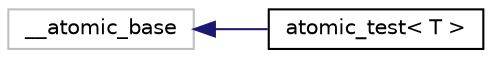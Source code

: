 digraph "Graphical Class Hierarchy"
{
  edge [fontname="Helvetica",fontsize="10",labelfontname="Helvetica",labelfontsize="10"];
  node [fontname="Helvetica",fontsize="10",shape=record];
  rankdir="LR";
  Node3524 [label="__atomic_base",height=0.2,width=0.4,color="grey75", fillcolor="white", style="filled"];
  Node3524 -> Node0 [dir="back",color="midnightblue",fontsize="10",style="solid",fontname="Helvetica"];
  Node0 [label="atomic_test\< T \>",height=0.2,width=0.4,color="black", fillcolor="white", style="filled",URL="$structatomic__test.html"];
}
